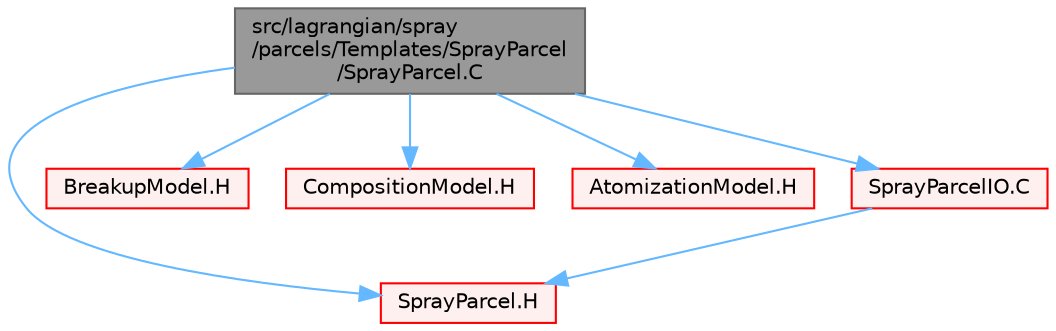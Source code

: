 digraph "src/lagrangian/spray/parcels/Templates/SprayParcel/SprayParcel.C"
{
 // LATEX_PDF_SIZE
  bgcolor="transparent";
  edge [fontname=Helvetica,fontsize=10,labelfontname=Helvetica,labelfontsize=10];
  node [fontname=Helvetica,fontsize=10,shape=box,height=0.2,width=0.4];
  Node1 [id="Node000001",label="src/lagrangian/spray\l/parcels/Templates/SprayParcel\l/SprayParcel.C",height=0.2,width=0.4,color="gray40", fillcolor="grey60", style="filled", fontcolor="black",tooltip=" "];
  Node1 -> Node2 [id="edge1_Node000001_Node000002",color="steelblue1",style="solid",tooltip=" "];
  Node2 [id="Node000002",label="SprayParcel.H",height=0.2,width=0.4,color="red", fillcolor="#FFF0F0", style="filled",URL="$SprayParcel_8H.html",tooltip=" "];
  Node1 -> Node390 [id="edge2_Node000001_Node000390",color="steelblue1",style="solid",tooltip=" "];
  Node390 [id="Node000390",label="BreakupModel.H",height=0.2,width=0.4,color="red", fillcolor="#FFF0F0", style="filled",URL="$BreakupModel_8H.html",tooltip=" "];
  Node1 -> Node391 [id="edge3_Node000001_Node000391",color="steelblue1",style="solid",tooltip=" "];
  Node391 [id="Node000391",label="CompositionModel.H",height=0.2,width=0.4,color="red", fillcolor="#FFF0F0", style="filled",URL="$CompositionModel_8H.html",tooltip=" "];
  Node1 -> Node489 [id="edge4_Node000001_Node000489",color="steelblue1",style="solid",tooltip=" "];
  Node489 [id="Node000489",label="AtomizationModel.H",height=0.2,width=0.4,color="red", fillcolor="#FFF0F0", style="filled",URL="$AtomizationModel_8H.html",tooltip=" "];
  Node1 -> Node490 [id="edge5_Node000001_Node000490",color="steelblue1",style="solid",tooltip=" "];
  Node490 [id="Node000490",label="SprayParcelIO.C",height=0.2,width=0.4,color="red", fillcolor="#FFF0F0", style="filled",URL="$SprayParcelIO_8C.html",tooltip=" "];
  Node490 -> Node2 [id="edge6_Node000490_Node000002",color="steelblue1",style="solid",tooltip=" "];
}
